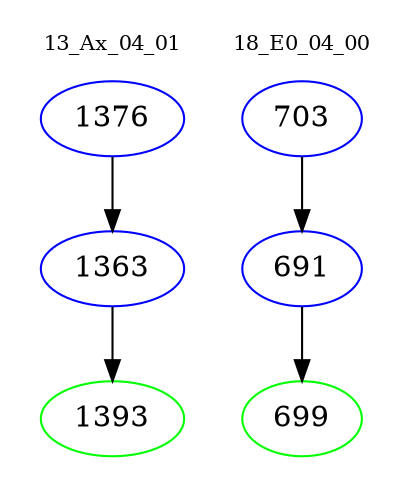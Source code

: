 digraph{
subgraph cluster_0 {
color = white
label = "13_Ax_04_01";
fontsize=10;
T0_1376 [label="1376", color="blue"]
T0_1376 -> T0_1363 [color="black"]
T0_1363 [label="1363", color="blue"]
T0_1363 -> T0_1393 [color="black"]
T0_1393 [label="1393", color="green"]
}
subgraph cluster_1 {
color = white
label = "18_E0_04_00";
fontsize=10;
T1_703 [label="703", color="blue"]
T1_703 -> T1_691 [color="black"]
T1_691 [label="691", color="blue"]
T1_691 -> T1_699 [color="black"]
T1_699 [label="699", color="green"]
}
}
